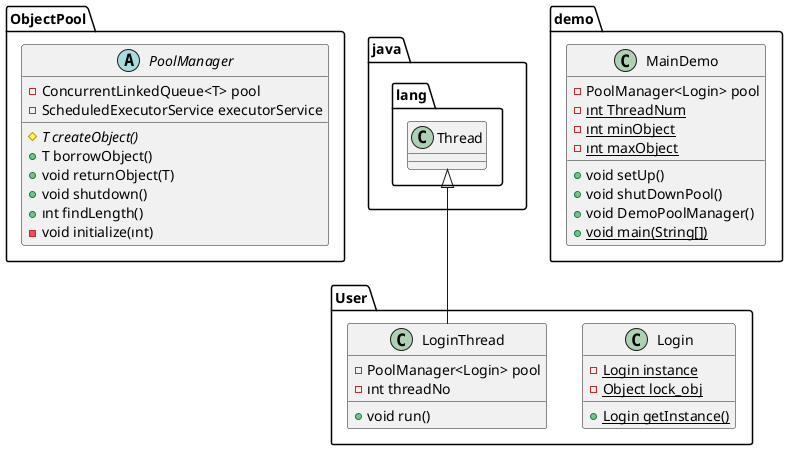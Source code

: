 @startuml
abstract class ObjectPool.PoolManager {
- ConcurrentLinkedQueue<T> pool
- ScheduledExecutorService executorService
# {abstract}T createObject()
+ T borrowObject()
+ void returnObject(T)
+ void shutdown()
+ ınt findLength()
- void initialize(ınt)
}
class User.Login {
- {static} Login instance
- {static} Object lock_obj
+ {static} Login getInstance()
}
class demo.MainDemo {
- PoolManager<Login> pool
- {static} ınt ThreadNum
- {static} ınt minObject
- {static} ınt maxObject
+ void setUp()
+ void shutDownPool()
+ void DemoPoolManager()
+ {static} void main(String[])
}
class User.LoginThread {
- PoolManager<Login> pool
- ınt threadNo
+ void run()
}


java.lang.Thread <|-- User.LoginThread
@enduml